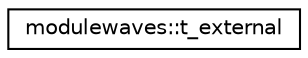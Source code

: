digraph "Graphical Class Hierarchy"
{
 // LATEX_PDF_SIZE
  edge [fontname="Helvetica",fontsize="10",labelfontname="Helvetica",labelfontsize="10"];
  node [fontname="Helvetica",fontsize="10",shape=record];
  rankdir="LR";
  Node0 [label="modulewaves::t_external",height=0.2,width=0.4,color="black", fillcolor="white", style="filled",URL="$structmodulewaves_1_1t__external.html",tooltip=" "];
}

